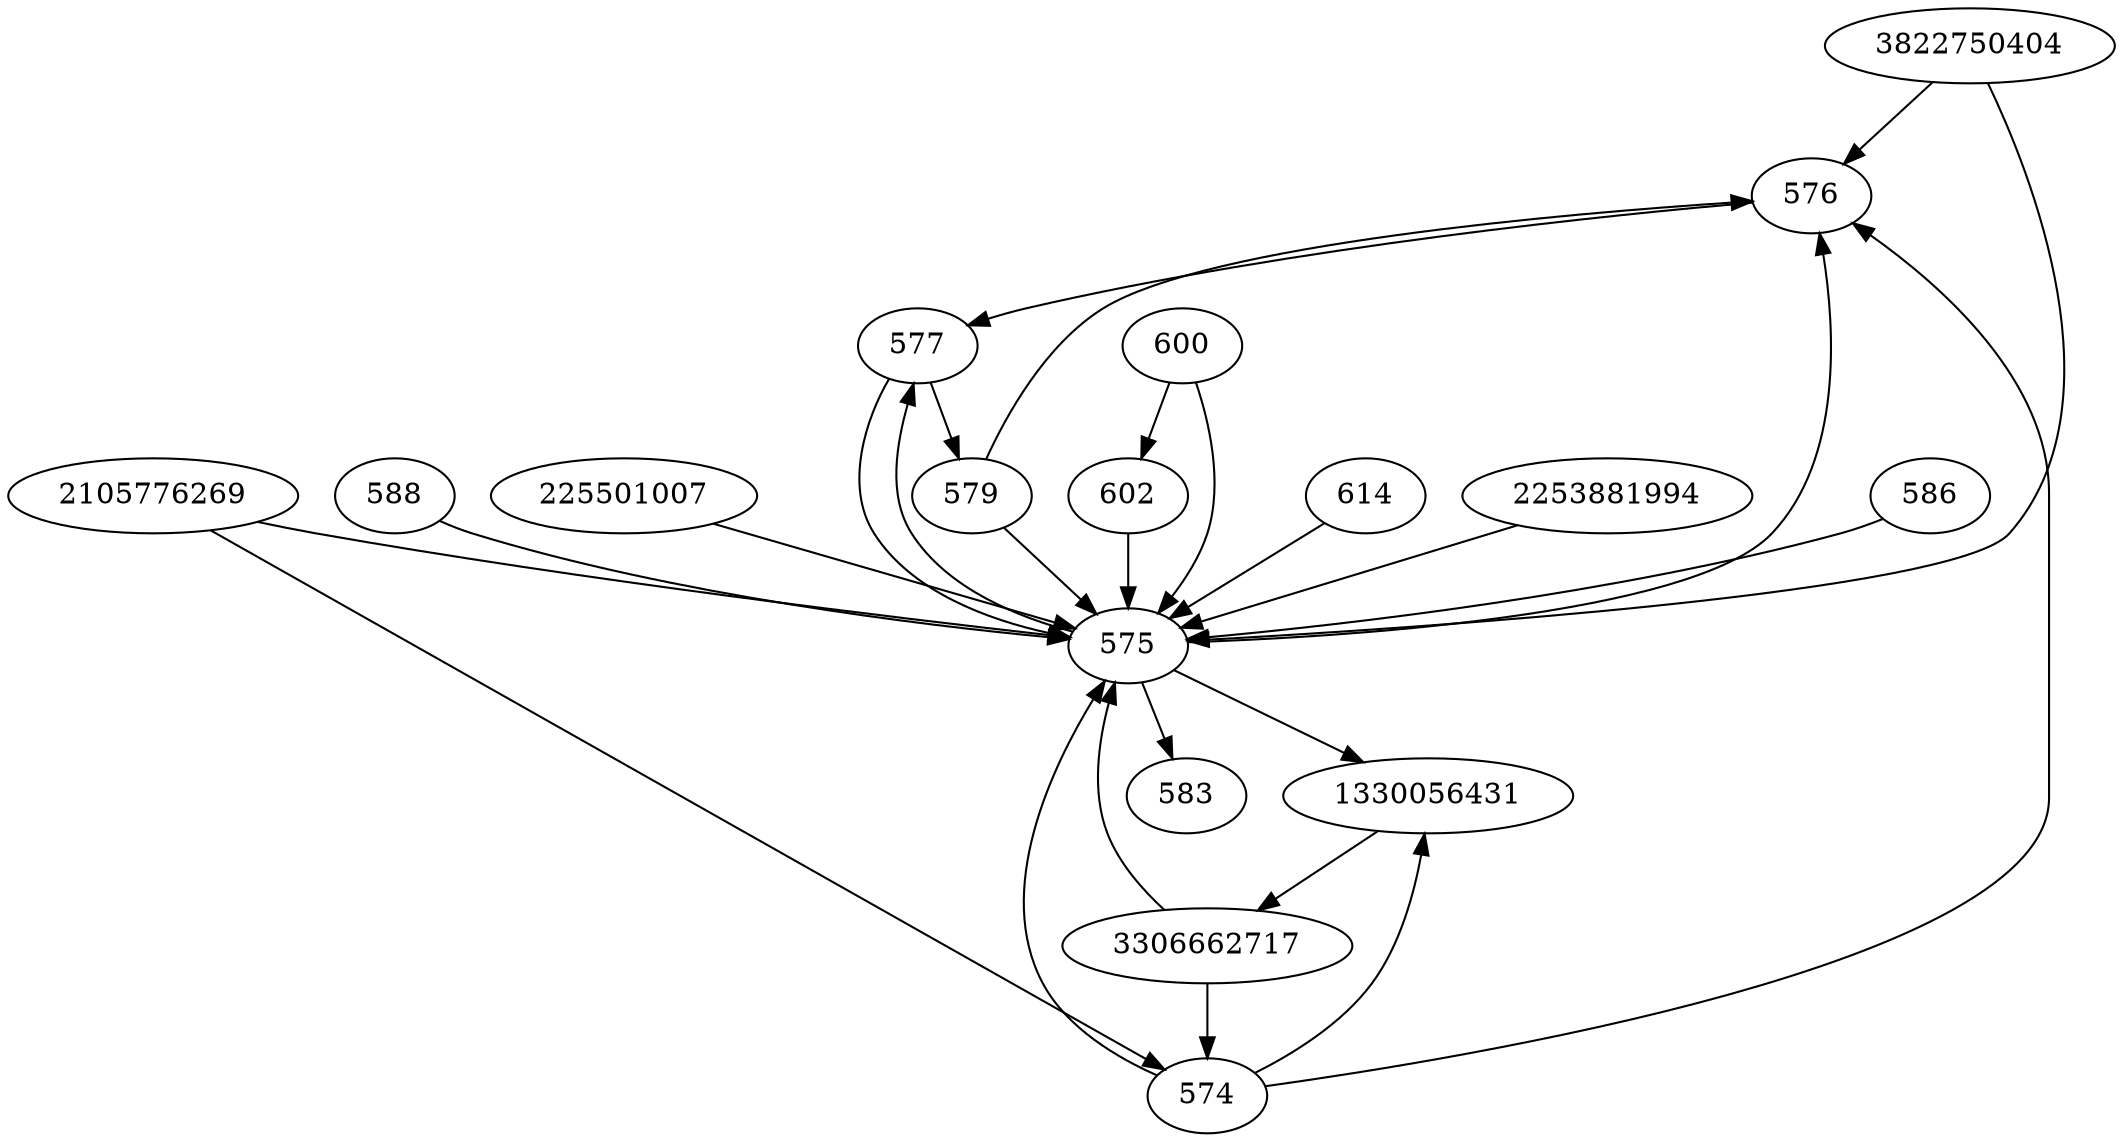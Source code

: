 strict digraph  {
576;
577;
579;
3822750404;
614;
583;
2253881994;
586;
588;
2105776269;
225501007;
1330056431;
600;
602;
3306662717;
574;
575;
576 -> 577;
577 -> 579;
577 -> 575;
579 -> 575;
579 -> 576;
3822750404 -> 575;
3822750404 -> 576;
614 -> 575;
2253881994 -> 575;
586 -> 575;
588 -> 575;
2105776269 -> 574;
2105776269 -> 575;
225501007 -> 575;
1330056431 -> 3306662717;
600 -> 575;
600 -> 602;
602 -> 575;
3306662717 -> 574;
3306662717 -> 575;
574 -> 576;
574 -> 575;
574 -> 1330056431;
575 -> 576;
575 -> 583;
575 -> 577;
575 -> 1330056431;
}
